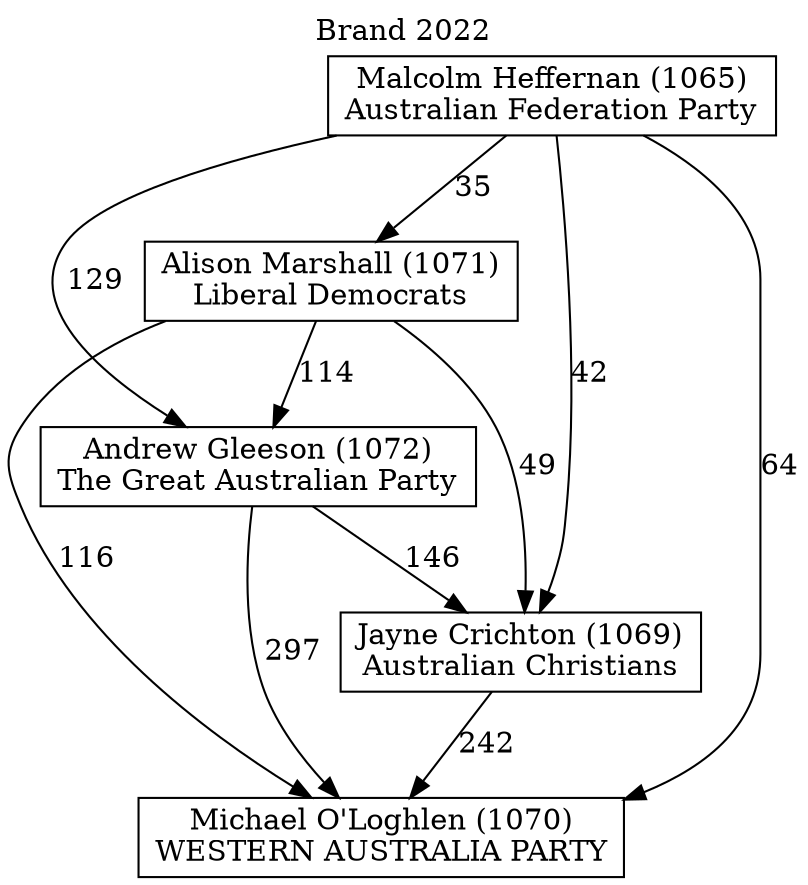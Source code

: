 // House preference flow
digraph "Michael O'Loghlen (1070)_Brand_2022" {
	graph [label="Brand 2022" labelloc=t mclimit=10]
	node [shape=box]
	"Michael O'Loghlen (1070)" [label="Michael O'Loghlen (1070)
WESTERN AUSTRALIA PARTY"]
	"Jayne Crichton (1069)" [label="Jayne Crichton (1069)
Australian Christians"]
	"Andrew Gleeson (1072)" [label="Andrew Gleeson (1072)
The Great Australian Party"]
	"Alison Marshall (1071)" [label="Alison Marshall (1071)
Liberal Democrats"]
	"Malcolm Heffernan (1065)" [label="Malcolm Heffernan (1065)
Australian Federation Party"]
	"Jayne Crichton (1069)" -> "Michael O'Loghlen (1070)" [label=242]
	"Andrew Gleeson (1072)" -> "Jayne Crichton (1069)" [label=146]
	"Alison Marshall (1071)" -> "Andrew Gleeson (1072)" [label=114]
	"Malcolm Heffernan (1065)" -> "Alison Marshall (1071)" [label=35]
	"Andrew Gleeson (1072)" -> "Michael O'Loghlen (1070)" [label=297]
	"Alison Marshall (1071)" -> "Michael O'Loghlen (1070)" [label=116]
	"Malcolm Heffernan (1065)" -> "Michael O'Loghlen (1070)" [label=64]
	"Malcolm Heffernan (1065)" -> "Andrew Gleeson (1072)" [label=129]
	"Alison Marshall (1071)" -> "Jayne Crichton (1069)" [label=49]
	"Malcolm Heffernan (1065)" -> "Jayne Crichton (1069)" [label=42]
}

